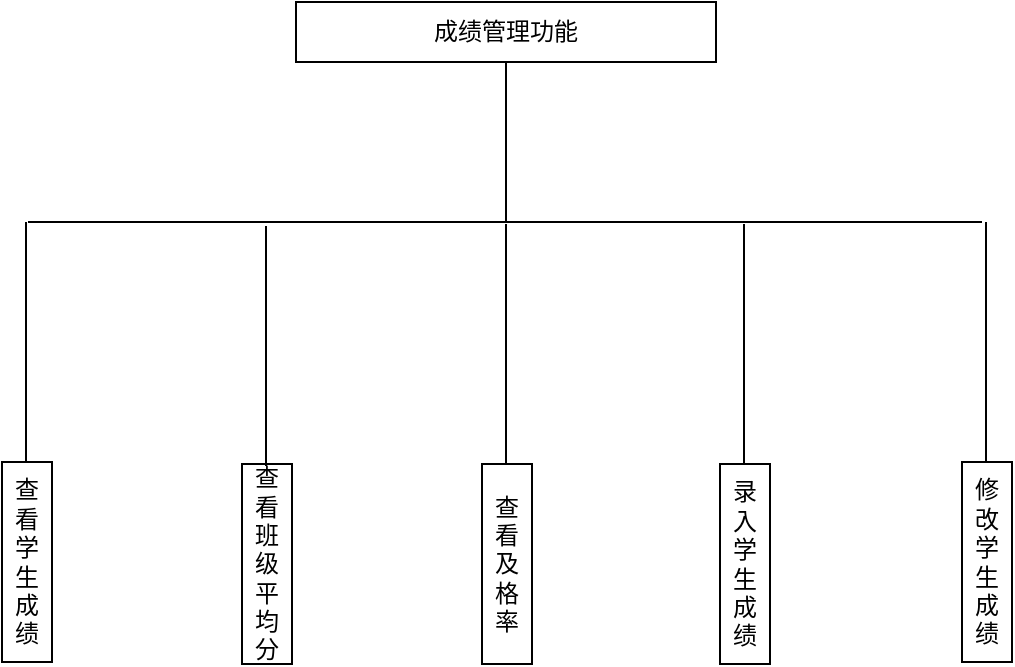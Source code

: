 <mxfile version="21.8.2" type="github">
  <diagram name="第 1 页" id="ArBIQwsoajwKf3CPr72K">
    <mxGraphModel dx="1562" dy="830" grid="1" gridSize="10" guides="1" tooltips="1" connect="1" arrows="1" fold="1" page="1" pageScale="1" pageWidth="827" pageHeight="1169" math="0" shadow="0">
      <root>
        <mxCell id="0" />
        <mxCell id="1" parent="0" />
        <mxCell id="LCXZAXnw25p1evSPo9sa-1" value="&lt;font face=&quot;宋体&quot;&gt;成绩管理功能&lt;/font&gt;" style="rounded=0;whiteSpace=wrap;html=1;" vertex="1" parent="1">
          <mxGeometry x="257" y="90" width="210" height="30" as="geometry" />
        </mxCell>
        <mxCell id="LCXZAXnw25p1evSPo9sa-2" value="" style="endArrow=none;html=1;rounded=0;entryX=0.5;entryY=1;entryDx=0;entryDy=0;" edge="1" parent="1" target="LCXZAXnw25p1evSPo9sa-1">
          <mxGeometry width="50" height="50" relative="1" as="geometry">
            <mxPoint x="362" y="200" as="sourcePoint" />
            <mxPoint x="222" y="370" as="targetPoint" />
          </mxGeometry>
        </mxCell>
        <mxCell id="LCXZAXnw25p1evSPo9sa-3" value="&lt;font face=&quot;宋体&quot;&gt;查看班级平均分&lt;/font&gt;" style="rounded=0;whiteSpace=wrap;html=1;" vertex="1" parent="1">
          <mxGeometry x="230" y="321" width="25" height="100" as="geometry" />
        </mxCell>
        <mxCell id="LCXZAXnw25p1evSPo9sa-4" value="" style="endArrow=none;html=1;rounded=0;" edge="1" parent="1">
          <mxGeometry width="50" height="50" relative="1" as="geometry">
            <mxPoint x="123" y="200" as="sourcePoint" />
            <mxPoint x="600" y="200" as="targetPoint" />
          </mxGeometry>
        </mxCell>
        <mxCell id="LCXZAXnw25p1evSPo9sa-5" value="&lt;font face=&quot;宋体&quot;&gt;查看学生成绩&lt;/font&gt;" style="rounded=0;whiteSpace=wrap;html=1;" vertex="1" parent="1">
          <mxGeometry x="110" y="320" width="25" height="100" as="geometry" />
        </mxCell>
        <mxCell id="LCXZAXnw25p1evSPo9sa-6" value="" style="endArrow=none;html=1;rounded=0;" edge="1" parent="1">
          <mxGeometry width="50" height="50" relative="1" as="geometry">
            <mxPoint x="122" y="320" as="sourcePoint" />
            <mxPoint x="122" y="200" as="targetPoint" />
          </mxGeometry>
        </mxCell>
        <mxCell id="LCXZAXnw25p1evSPo9sa-7" value="&lt;font face=&quot;宋体&quot;&gt;查看及格率&lt;/font&gt;" style="rounded=0;whiteSpace=wrap;html=1;" vertex="1" parent="1">
          <mxGeometry x="350" y="321" width="25" height="100" as="geometry" />
        </mxCell>
        <mxCell id="LCXZAXnw25p1evSPo9sa-8" value="" style="endArrow=none;html=1;rounded=0;" edge="1" parent="1">
          <mxGeometry width="50" height="50" relative="1" as="geometry">
            <mxPoint x="362" y="321" as="sourcePoint" />
            <mxPoint x="362" y="201" as="targetPoint" />
          </mxGeometry>
        </mxCell>
        <mxCell id="LCXZAXnw25p1evSPo9sa-9" value="&lt;font face=&quot;宋体&quot;&gt;录入学生成绩&lt;/font&gt;" style="rounded=0;whiteSpace=wrap;html=1;" vertex="1" parent="1">
          <mxGeometry x="469" y="321" width="25" height="100" as="geometry" />
        </mxCell>
        <mxCell id="LCXZAXnw25p1evSPo9sa-10" value="" style="endArrow=none;html=1;rounded=0;" edge="1" parent="1">
          <mxGeometry width="50" height="50" relative="1" as="geometry">
            <mxPoint x="481" y="321" as="sourcePoint" />
            <mxPoint x="481" y="201" as="targetPoint" />
          </mxGeometry>
        </mxCell>
        <mxCell id="LCXZAXnw25p1evSPo9sa-15" value="" style="endArrow=none;html=1;rounded=0;" edge="1" parent="1">
          <mxGeometry width="50" height="50" relative="1" as="geometry">
            <mxPoint x="242" y="322" as="sourcePoint" />
            <mxPoint x="242" y="202" as="targetPoint" />
          </mxGeometry>
        </mxCell>
        <mxCell id="LCXZAXnw25p1evSPo9sa-16" value="&lt;font face=&quot;宋体&quot;&gt;修改学生成绩&lt;/font&gt;" style="rounded=0;whiteSpace=wrap;html=1;" vertex="1" parent="1">
          <mxGeometry x="590" y="320" width="25" height="100" as="geometry" />
        </mxCell>
        <mxCell id="LCXZAXnw25p1evSPo9sa-17" value="" style="endArrow=none;html=1;rounded=0;" edge="1" parent="1">
          <mxGeometry width="50" height="50" relative="1" as="geometry">
            <mxPoint x="602" y="320" as="sourcePoint" />
            <mxPoint x="602" y="200" as="targetPoint" />
          </mxGeometry>
        </mxCell>
      </root>
    </mxGraphModel>
  </diagram>
</mxfile>

